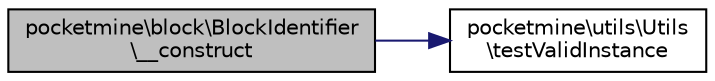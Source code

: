 digraph "pocketmine\block\BlockIdentifier\__construct"
{
 // INTERACTIVE_SVG=YES
 // LATEX_PDF_SIZE
  edge [fontname="Helvetica",fontsize="10",labelfontname="Helvetica",labelfontsize="10"];
  node [fontname="Helvetica",fontsize="10",shape=record];
  rankdir="LR";
  Node1 [label="pocketmine\\block\\BlockIdentifier\l\\__construct",height=0.2,width=0.4,color="black", fillcolor="grey75", style="filled", fontcolor="black",tooltip=" "];
  Node1 -> Node2 [color="midnightblue",fontsize="10",style="solid",fontname="Helvetica"];
  Node2 [label="pocketmine\\utils\\Utils\l\\testValidInstance",height=0.2,width=0.4,color="black", fillcolor="white", style="filled",URL="$dc/d1a/classpocketmine_1_1utils_1_1_utils.html#a82b8d8de5245778093dd85feea8aee60",tooltip=" "];
}
